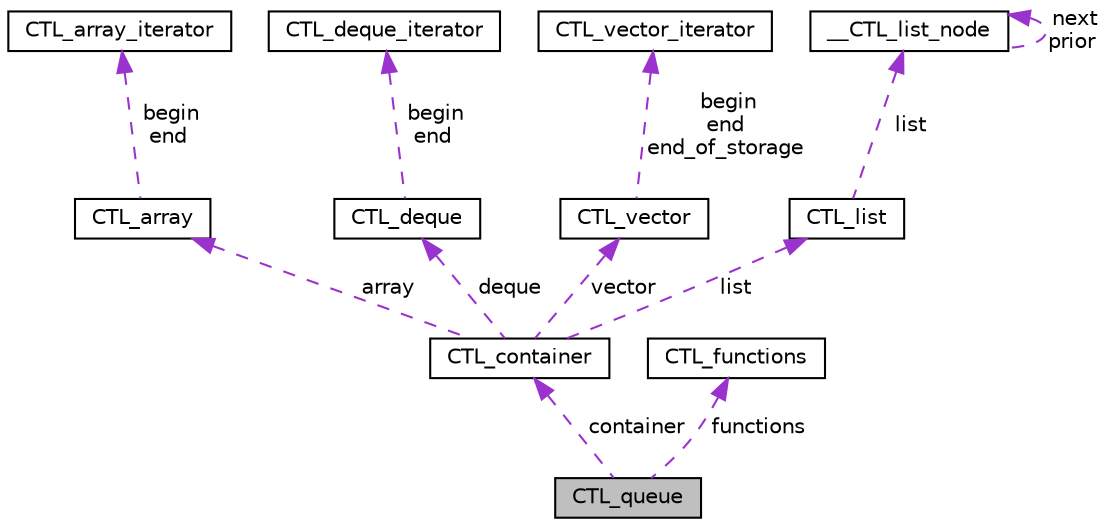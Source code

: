 digraph "CTL_queue"
{
 // LATEX_PDF_SIZE
  edge [fontname="Helvetica",fontsize="10",labelfontname="Helvetica",labelfontsize="10"];
  node [fontname="Helvetica",fontsize="10",shape=record];
  Node1 [label="CTL_queue",height=0.2,width=0.4,color="black", fillcolor="grey75", style="filled", fontcolor="black",tooltip=" "];
  Node2 -> Node1 [dir="back",color="darkorchid3",fontsize="10",style="dashed",label=" container" ,fontname="Helvetica"];
  Node2 [label="CTL_container",height=0.2,width=0.4,color="black", fillcolor="white", style="filled",URL="$unionCTL__container.html",tooltip="container"];
  Node3 -> Node2 [dir="back",color="darkorchid3",fontsize="10",style="dashed",label=" array" ,fontname="Helvetica"];
  Node3 [label="CTL_array",height=0.2,width=0.4,color="black", fillcolor="white", style="filled",URL="$structCTL__array.html",tooltip="array"];
  Node4 -> Node3 [dir="back",color="darkorchid3",fontsize="10",style="dashed",label=" begin\nend" ,fontname="Helvetica"];
  Node4 [label="CTL_array_iterator",height=0.2,width=0.4,color="black", fillcolor="white", style="filled",URL="$structCTL__array__iterator.html",tooltip="array iterator"];
  Node5 -> Node2 [dir="back",color="darkorchid3",fontsize="10",style="dashed",label=" deque" ,fontname="Helvetica"];
  Node5 [label="CTL_deque",height=0.2,width=0.4,color="black", fillcolor="white", style="filled",URL="$structCTL__deque.html",tooltip="deque"];
  Node6 -> Node5 [dir="back",color="darkorchid3",fontsize="10",style="dashed",label=" begin\nend" ,fontname="Helvetica"];
  Node6 [label="CTL_deque_iterator",height=0.2,width=0.4,color="black", fillcolor="white", style="filled",URL="$structCTL__deque__iterator.html",tooltip="deque iterator"];
  Node7 -> Node2 [dir="back",color="darkorchid3",fontsize="10",style="dashed",label=" vector" ,fontname="Helvetica"];
  Node7 [label="CTL_vector",height=0.2,width=0.4,color="black", fillcolor="white", style="filled",URL="$structCTL__vector.html",tooltip="vector"];
  Node8 -> Node7 [dir="back",color="darkorchid3",fontsize="10",style="dashed",label=" begin\nend\nend_of_storage" ,fontname="Helvetica"];
  Node8 [label="CTL_vector_iterator",height=0.2,width=0.4,color="black", fillcolor="white", style="filled",URL="$structCTL__vector__iterator.html",tooltip="vector iterator"];
  Node9 -> Node2 [dir="back",color="darkorchid3",fontsize="10",style="dashed",label=" list" ,fontname="Helvetica"];
  Node9 [label="CTL_list",height=0.2,width=0.4,color="black", fillcolor="white", style="filled",URL="$structCTL__list.html",tooltip="list"];
  Node10 -> Node9 [dir="back",color="darkorchid3",fontsize="10",style="dashed",label=" list" ,fontname="Helvetica"];
  Node10 [label="__CTL_list_node",height=0.2,width=0.4,color="black", fillcolor="white", style="filled",URL="$struct____CTL__list__node.html",tooltip=" "];
  Node10 -> Node10 [dir="back",color="darkorchid3",fontsize="10",style="dashed",label=" next\nprior" ,fontname="Helvetica"];
  Node11 -> Node1 [dir="back",color="darkorchid3",fontsize="10",style="dashed",label=" functions" ,fontname="Helvetica"];
  Node11 [label="CTL_functions",height=0.2,width=0.4,color="black", fillcolor="white", style="filled",URL="$structCTL__functions.html",tooltip="member function"];
}
